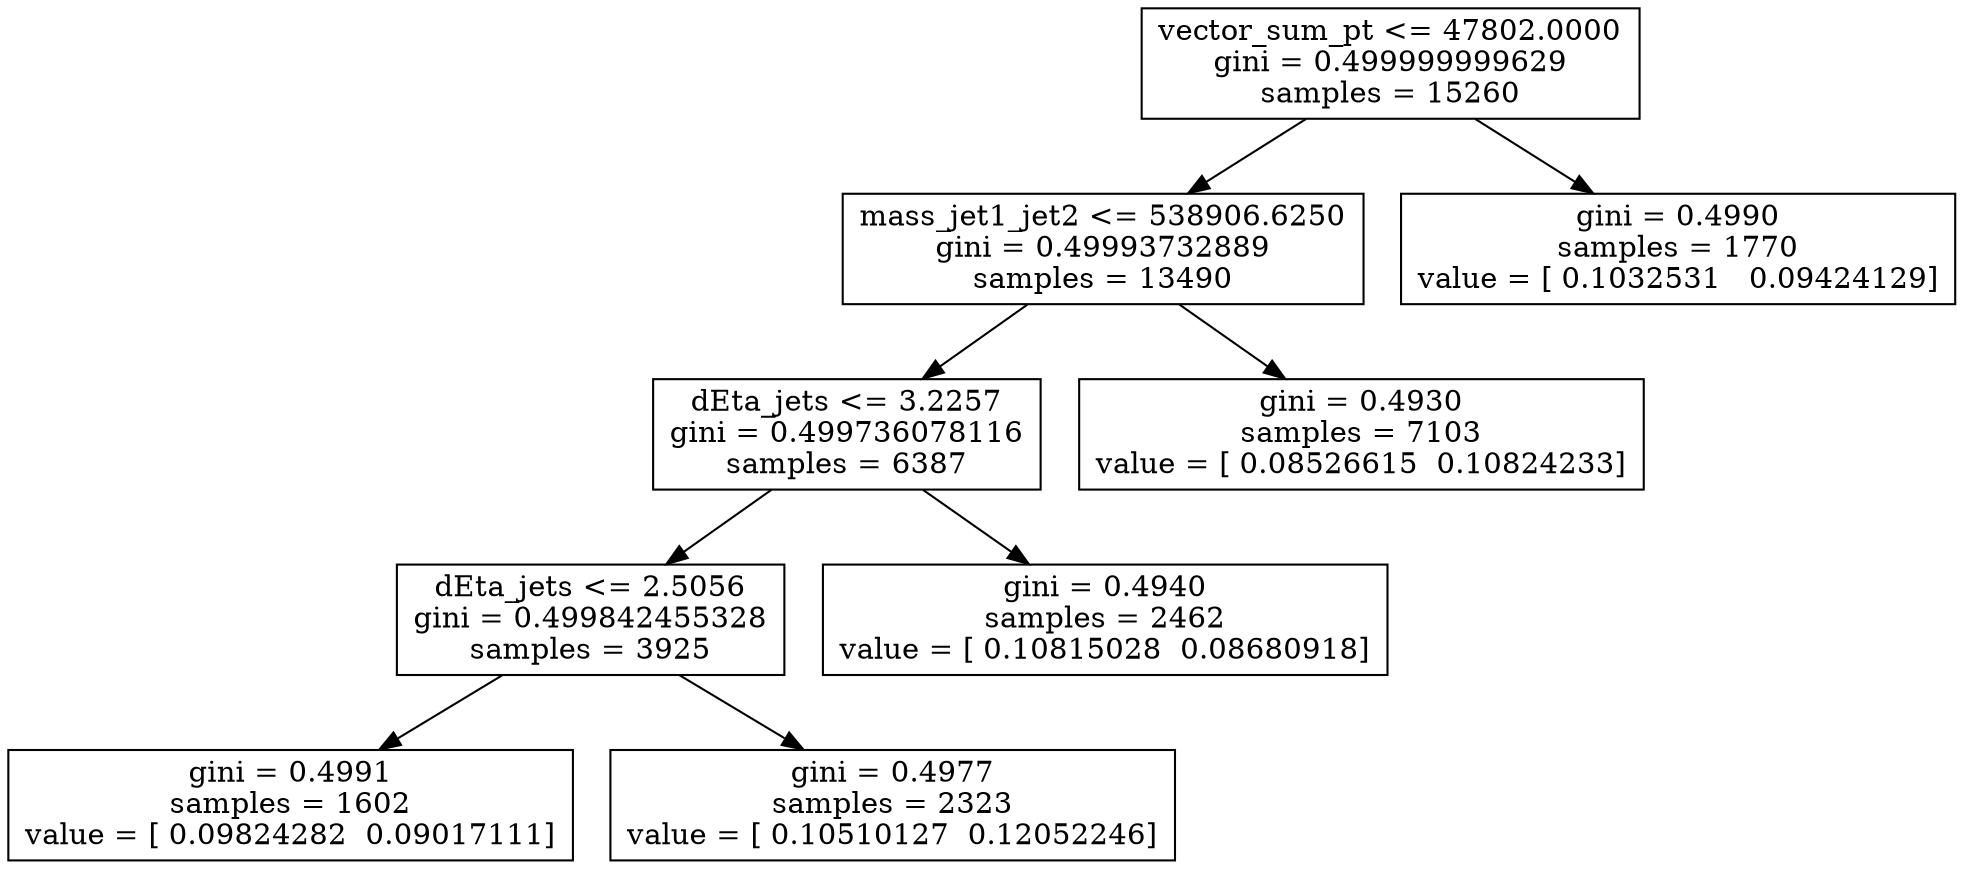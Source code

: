 digraph Tree {
0 [label="vector_sum_pt <= 47802.0000\ngini = 0.499999999629\nsamples = 15260", shape="box"] ;
1 [label="mass_jet1_jet2 <= 538906.6250\ngini = 0.49993732889\nsamples = 13490", shape="box"] ;
0 -> 1 ;
2 [label="dEta_jets <= 3.2257\ngini = 0.499736078116\nsamples = 6387", shape="box"] ;
1 -> 2 ;
3 [label="dEta_jets <= 2.5056\ngini = 0.499842455328\nsamples = 3925", shape="box"] ;
2 -> 3 ;
4 [label="gini = 0.4991\nsamples = 1602\nvalue = [ 0.09824282  0.09017111]", shape="box"] ;
3 -> 4 ;
5 [label="gini = 0.4977\nsamples = 2323\nvalue = [ 0.10510127  0.12052246]", shape="box"] ;
3 -> 5 ;
6 [label="gini = 0.4940\nsamples = 2462\nvalue = [ 0.10815028  0.08680918]", shape="box"] ;
2 -> 6 ;
7 [label="gini = 0.4930\nsamples = 7103\nvalue = [ 0.08526615  0.10824233]", shape="box"] ;
1 -> 7 ;
8 [label="gini = 0.4990\nsamples = 1770\nvalue = [ 0.1032531   0.09424129]", shape="box"] ;
0 -> 8 ;
}
